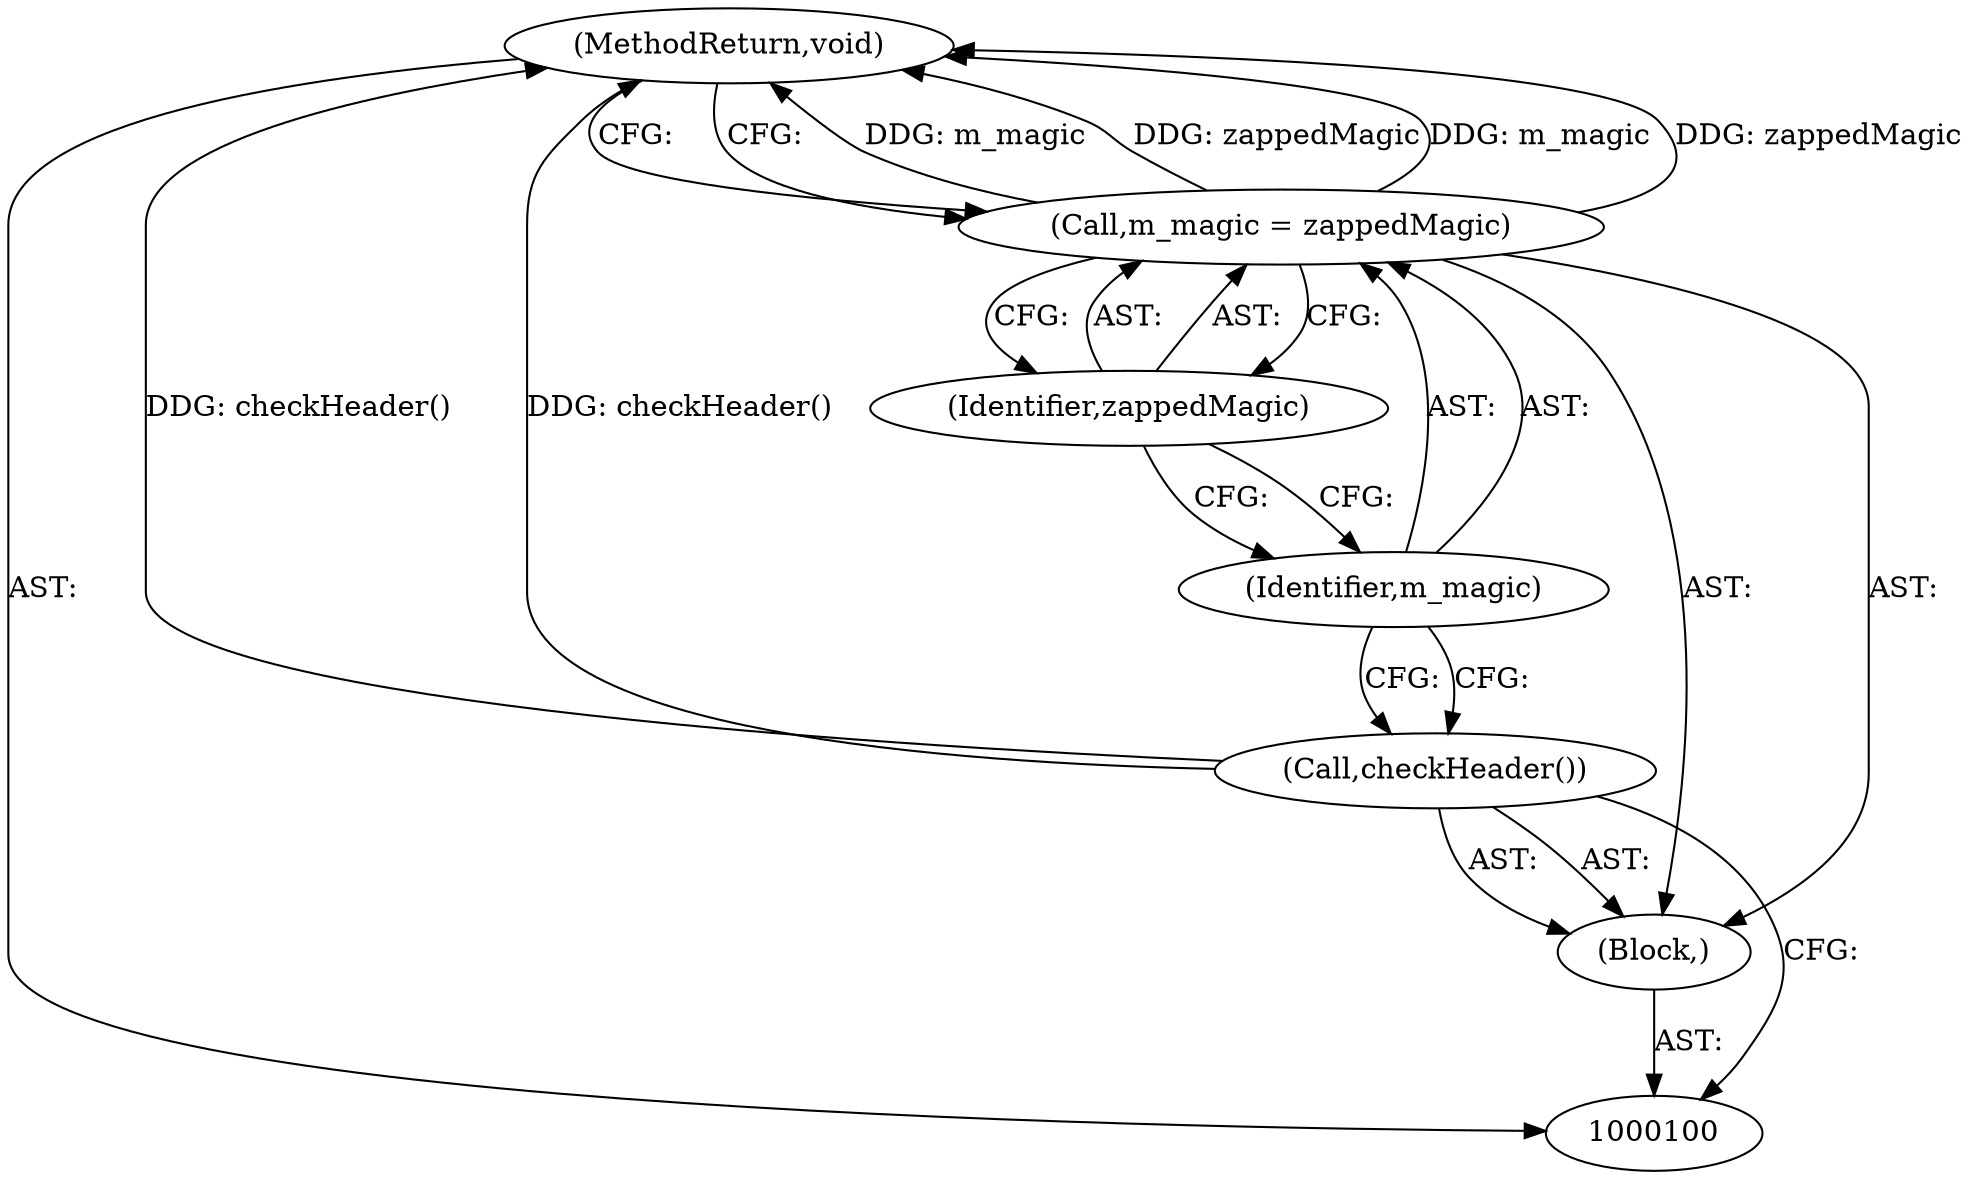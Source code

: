 digraph "0_Chrome_0749ec24fae74ec32d0567eef0e5ec43c84dbcb9_11" {
"1000106" [label="(MethodReturn,void)"];
"1000101" [label="(Block,)"];
"1000102" [label="(Call,checkHeader())"];
"1000105" [label="(Identifier,zappedMagic)"];
"1000103" [label="(Call,m_magic = zappedMagic)"];
"1000104" [label="(Identifier,m_magic)"];
"1000106" -> "1000100"  [label="AST: "];
"1000106" -> "1000103"  [label="CFG: "];
"1000103" -> "1000106"  [label="DDG: m_magic"];
"1000103" -> "1000106"  [label="DDG: zappedMagic"];
"1000102" -> "1000106"  [label="DDG: checkHeader()"];
"1000101" -> "1000100"  [label="AST: "];
"1000102" -> "1000101"  [label="AST: "];
"1000103" -> "1000101"  [label="AST: "];
"1000102" -> "1000101"  [label="AST: "];
"1000102" -> "1000100"  [label="CFG: "];
"1000104" -> "1000102"  [label="CFG: "];
"1000102" -> "1000106"  [label="DDG: checkHeader()"];
"1000105" -> "1000103"  [label="AST: "];
"1000105" -> "1000104"  [label="CFG: "];
"1000103" -> "1000105"  [label="CFG: "];
"1000103" -> "1000101"  [label="AST: "];
"1000103" -> "1000105"  [label="CFG: "];
"1000104" -> "1000103"  [label="AST: "];
"1000105" -> "1000103"  [label="AST: "];
"1000106" -> "1000103"  [label="CFG: "];
"1000103" -> "1000106"  [label="DDG: m_magic"];
"1000103" -> "1000106"  [label="DDG: zappedMagic"];
"1000104" -> "1000103"  [label="AST: "];
"1000104" -> "1000102"  [label="CFG: "];
"1000105" -> "1000104"  [label="CFG: "];
}
